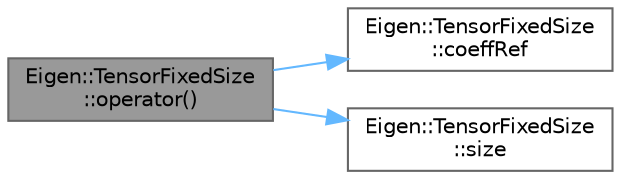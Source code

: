 digraph "Eigen::TensorFixedSize::operator()"
{
 // LATEX_PDF_SIZE
  bgcolor="transparent";
  edge [fontname=Helvetica,fontsize=10,labelfontname=Helvetica,labelfontsize=10];
  node [fontname=Helvetica,fontsize=10,shape=box,height=0.2,width=0.4];
  rankdir="LR";
  Node1 [id="Node000001",label="Eigen::TensorFixedSize\l::operator()",height=0.2,width=0.4,color="gray40", fillcolor="grey60", style="filled", fontcolor="black",tooltip=" "];
  Node1 -> Node2 [id="edge3_Node000001_Node000002",color="steelblue1",style="solid",tooltip=" "];
  Node2 [id="Node000002",label="Eigen::TensorFixedSize\l::coeffRef",height=0.2,width=0.4,color="grey40", fillcolor="white", style="filled",URL="$class_eigen_1_1_tensor_fixed_size.html#aea22a909b5950ff43dfaad92cbee72dc",tooltip=" "];
  Node1 -> Node3 [id="edge4_Node000001_Node000003",color="steelblue1",style="solid",tooltip=" "];
  Node3 [id="Node000003",label="Eigen::TensorFixedSize\l::size",height=0.2,width=0.4,color="grey40", fillcolor="white", style="filled",URL="$class_eigen_1_1_tensor_fixed_size.html#a96dd0e6a1d15323384f1600b512a9fac",tooltip=" "];
}
